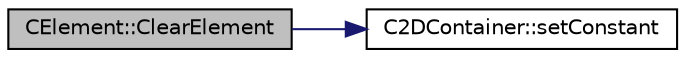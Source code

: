 digraph "CElement::ClearElement"
{
 // LATEX_PDF_SIZE
  edge [fontname="Helvetica",fontsize="10",labelfontname="Helvetica",labelfontsize="10"];
  node [fontname="Helvetica",fontsize="10",shape=record];
  rankdir="LR";
  Node1 [label="CElement::ClearElement",height=0.2,width=0.4,color="black", fillcolor="grey75", style="filled", fontcolor="black",tooltip="Sets matrices to 0."];
  Node1 -> Node2 [color="midnightblue",fontsize="10",style="solid",fontname="Helvetica"];
  Node2 [label="C2DContainer::setConstant",height=0.2,width=0.4,color="black", fillcolor="white", style="filled",URL="$classC2DContainer.html#ab9f8a545ab85abdd3291f0f65b4f411b",tooltip="Set value of all entries to \"value\"."];
}
